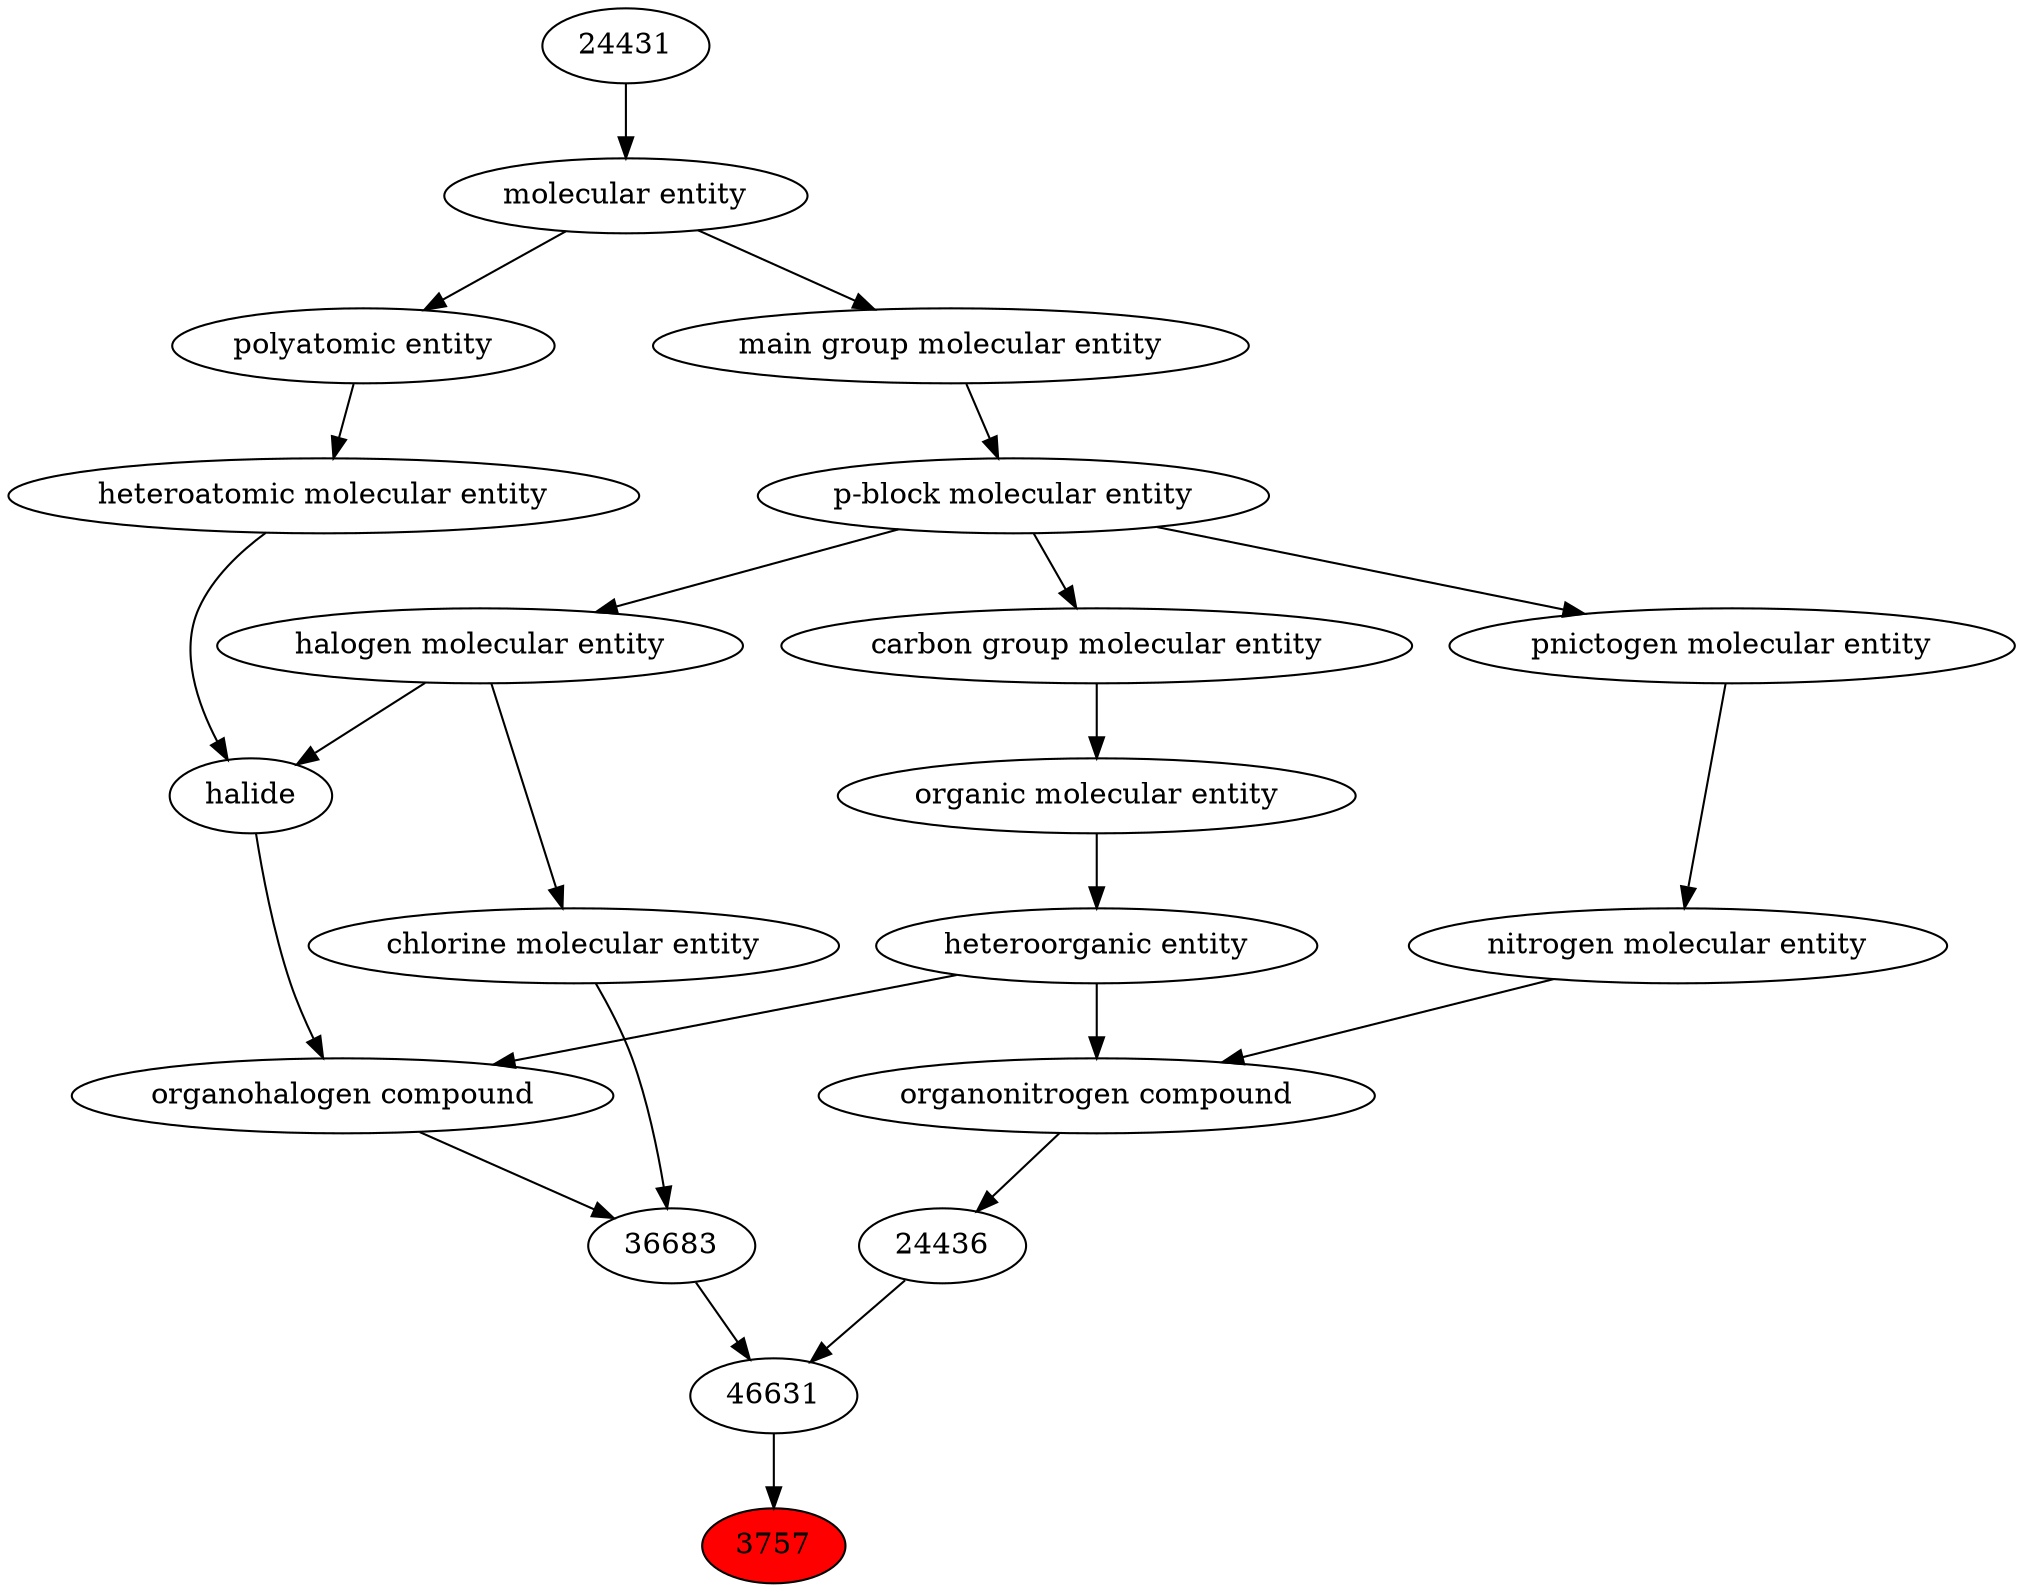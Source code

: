digraph tree{ 
3757 [label="3757" fillcolor=red style=filled]
46631 -> 3757
46631 [label="46631"]
36683 -> 46631
24436 -> 46631
36683 [label="36683"]
36684 -> 36683
23117 -> 36683
24436 [label="24436"]
35352 -> 24436
36684 [label="organohalogen compound"]
33285 -> 36684
37578 -> 36684
23117 [label="chlorine molecular entity"]
24471 -> 23117
35352 [label="organonitrogen compound"]
51143 -> 35352
33285 -> 35352
33285 [label="heteroorganic entity"]
50860 -> 33285
37578 [label="halide"]
24471 -> 37578
37577 -> 37578
24471 [label="halogen molecular entity"]
33675 -> 24471
51143 [label="nitrogen molecular entity"]
33302 -> 51143
50860 [label="organic molecular entity"]
33582 -> 50860
37577 [label="heteroatomic molecular entity"]
36357 -> 37577
33675 [label="p-block molecular entity"]
33579 -> 33675
33302 [label="pnictogen molecular entity"]
33675 -> 33302
33582 [label="carbon group molecular entity"]
33675 -> 33582
36357 [label="polyatomic entity"]
23367 -> 36357
33579 [label="main group molecular entity"]
23367 -> 33579
23367 [label="molecular entity"]
24431 -> 23367
24431 [label="24431"]
}